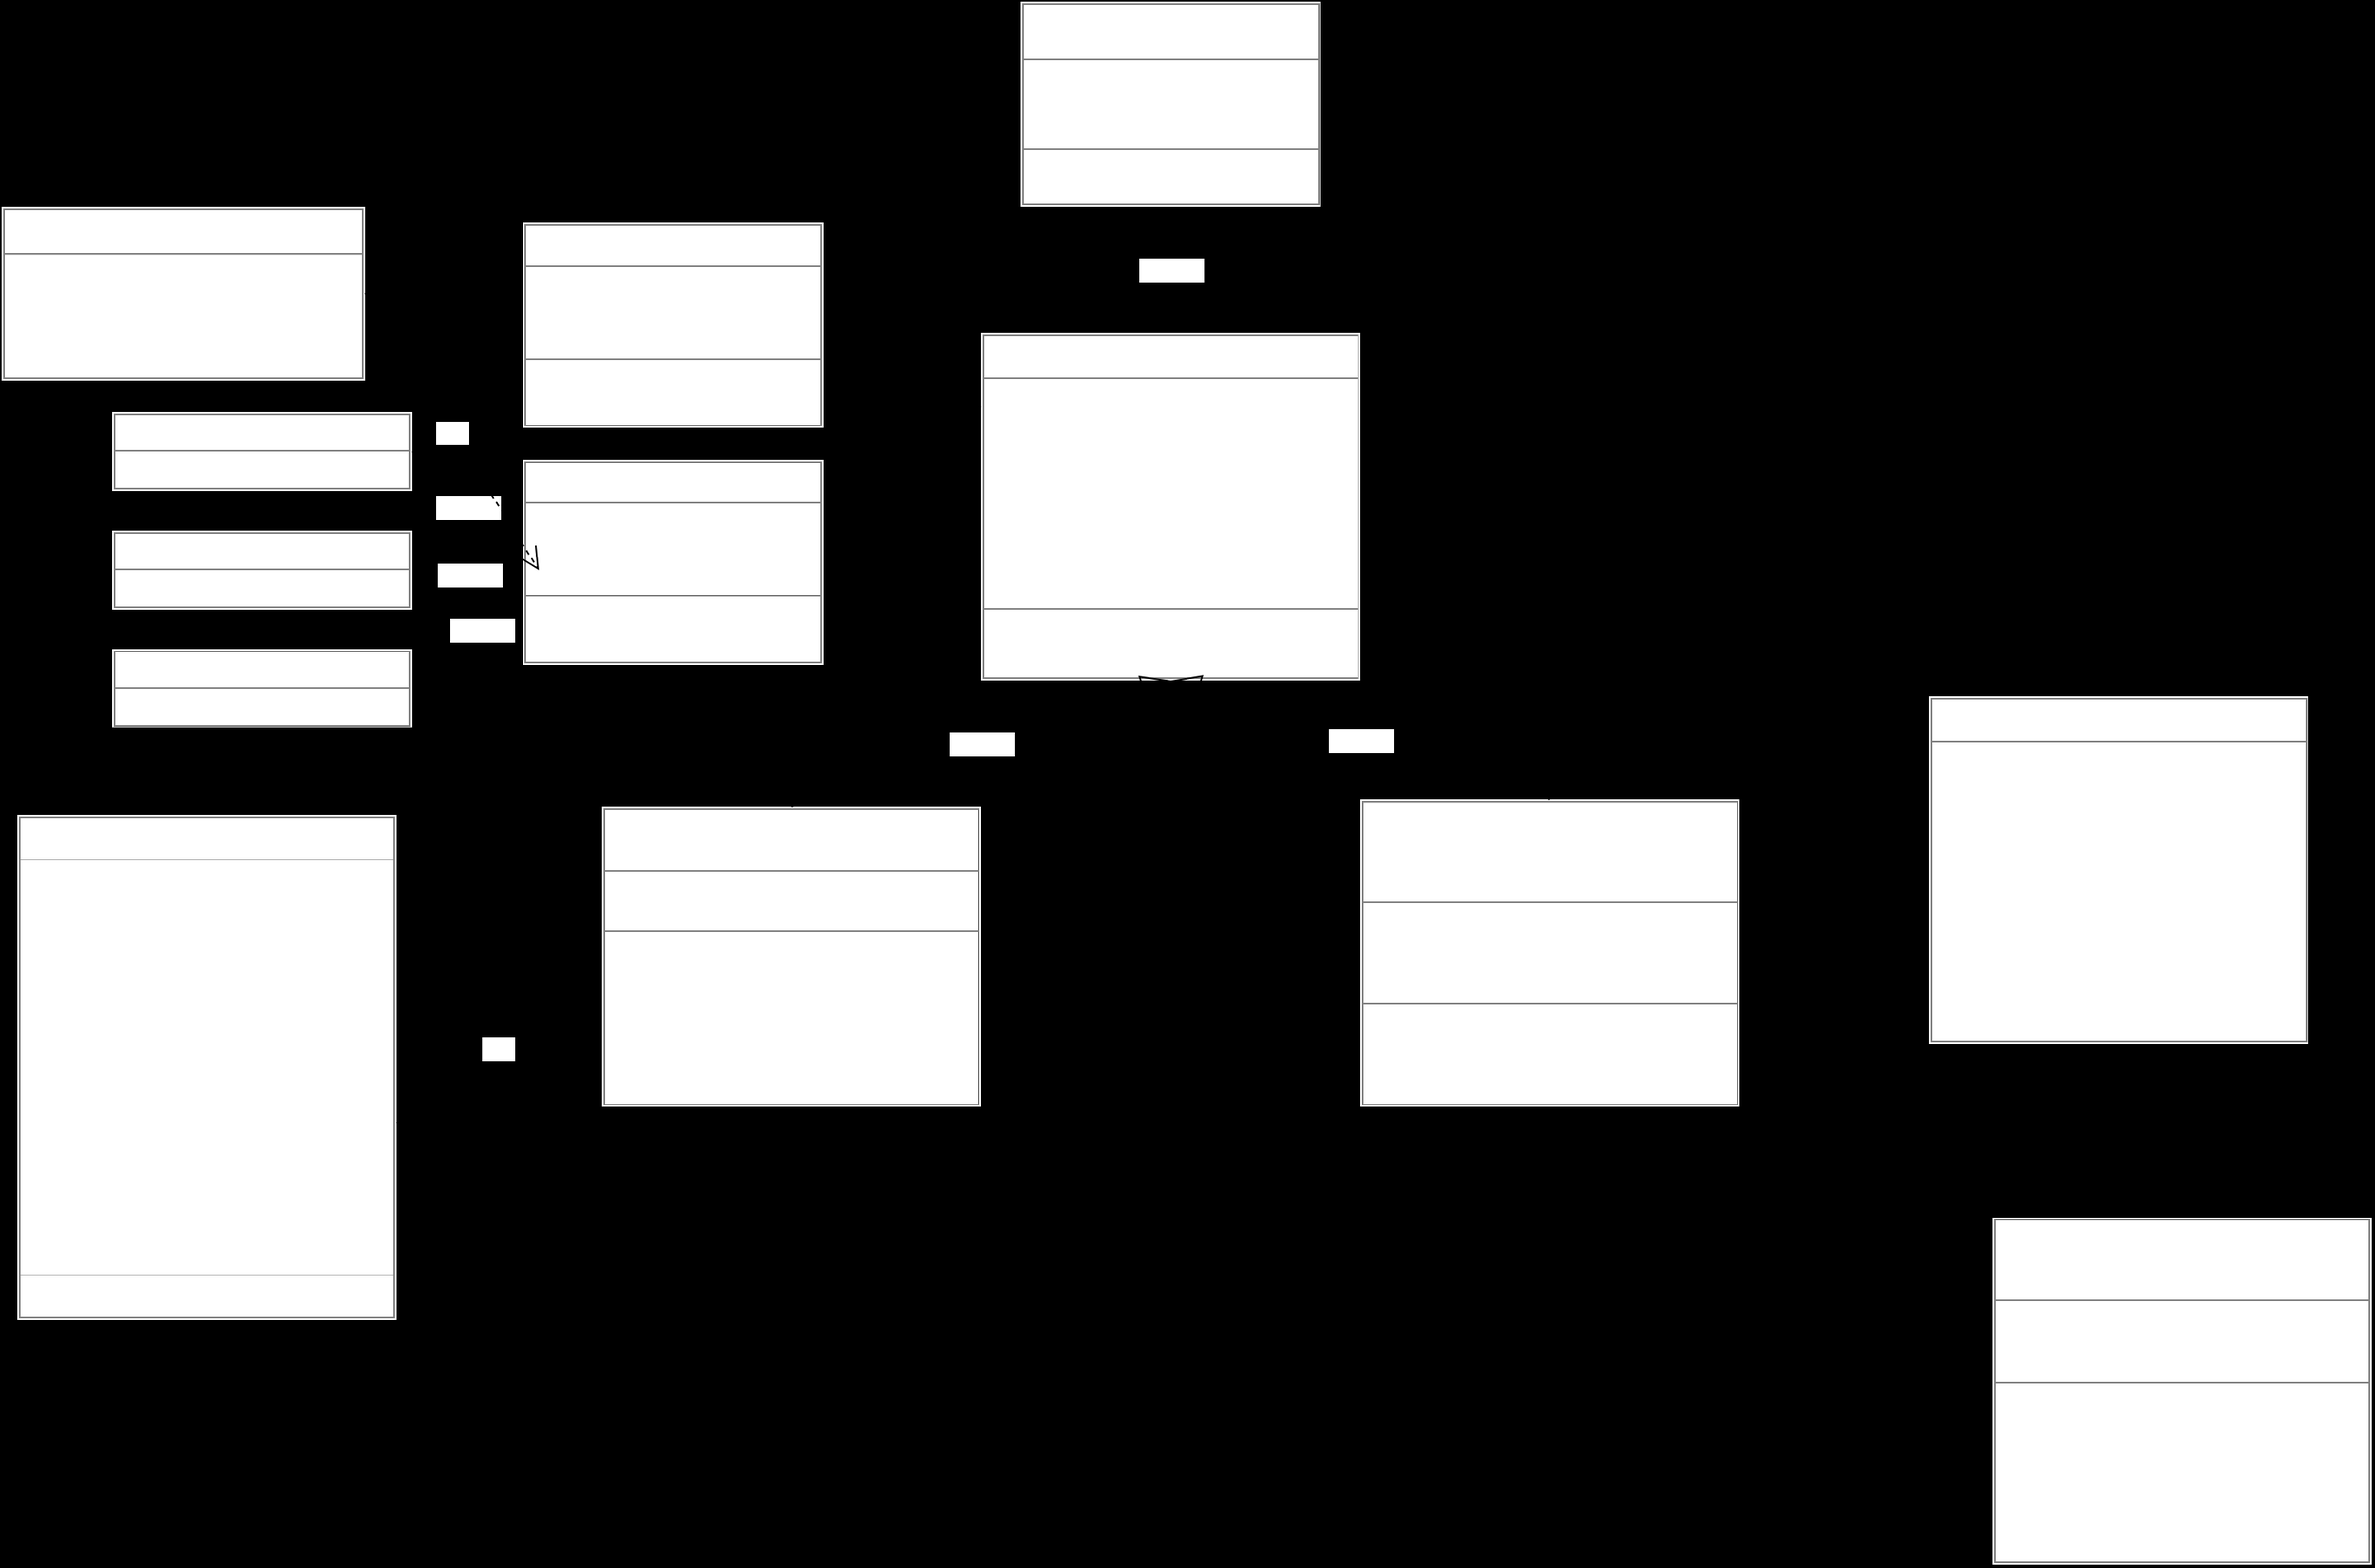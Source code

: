 <mxfile>
    <diagram id="92ahizj5UFSDNUKhfnx4" name="Page-1">
        <mxGraphModel dx="1346" dy="1797" grid="1" gridSize="10" guides="1" tooltips="1" connect="1" arrows="1" fold="1" page="1" pageScale="1" pageWidth="1600" pageHeight="900" background="#000000" math="0" shadow="0">
            <root>
                <mxCell id="0"/>
                <mxCell id="1" parent="0"/>
                <mxCell id="3" value="&lt;table border=&quot;1&quot; width=&quot;100%&quot; height=&quot;100%&quot; cellpadding=&quot;4&quot; style=&quot;width:100%;height:100%;border-collapse:collapse;&quot;&gt;&lt;tbody&gt;&lt;tr&gt;&lt;th align=&quot;center&quot;&gt;Character&lt;br&gt;&lt;/th&gt;&lt;/tr&gt;&lt;tr&gt;&lt;td&gt;- String name&lt;br&gt;- ImageIcon image&lt;br&gt;&lt;div style=&quot;&quot;&gt;&lt;span style=&quot;&quot;&gt;- HeroClass class (enum)&lt;/span&gt;&lt;/div&gt;&lt;div style=&quot;&quot;&gt;&lt;span style=&quot;&quot;&gt;- Level level&lt;/span&gt;&lt;/div&gt;&lt;div style=&quot;&quot;&gt;- int attack&lt;/div&gt;&lt;div style=&quot;&quot;&gt;- int defense&lt;/div&gt;&lt;div style=&quot;&quot;&gt;- int hitPoints&lt;/div&gt;&lt;div style=&quot;&quot;&gt;- Artifact artifact (enum)&lt;/div&gt;&lt;div style=&quot;&quot;&gt;&lt;/div&gt;&lt;/td&gt;&lt;/tr&gt;&lt;tr&gt;&lt;td align=&quot;center&quot;&gt;+ void levelUp(int experience)&lt;br&gt;public getters and setters&lt;/td&gt;&lt;/tr&gt;&lt;/tbody&gt;&lt;/table&gt;" style="text;html=1;whiteSpace=wrap;strokeColor=default;fillColor=none;overflow=fill;strokeWidth=2;fontColor=#FFFFFF;labelBackgroundColor=default;labelBorderColor=#FFFFFF;" vertex="1" parent="1">
                    <mxGeometry x="680" y="100" width="240" height="220" as="geometry"/>
                </mxCell>
                <mxCell id="13" value="&lt;table border=&quot;1&quot; width=&quot;100%&quot; height=&quot;100%&quot; cellpadding=&quot;4&quot; style=&quot;width:100%;height:100%;border-collapse:collapse;&quot;&gt;&lt;tbody&gt;&lt;tr&gt;&lt;th align=&quot;center&quot;&gt;Hero&lt;br&gt;&lt;/th&gt;&lt;/tr&gt;&lt;tr&gt;&lt;td&gt;&lt;br&gt;&lt;/td&gt;&lt;/tr&gt;&lt;tr&gt;&lt;td&gt;~ Hero()&lt;br&gt;Move(Enum direction, Map map)&lt;br&gt;Fight()&lt;br&gt;Run()&lt;/td&gt;&lt;/tr&gt;&lt;/tbody&gt;&lt;/table&gt;" style="text;html=1;whiteSpace=wrap;strokeColor=default;fillColor=none;overflow=fill;strokeWidth=2;fontColor=#FFFFFF;labelBackgroundColor=default;labelBorderColor=#FFFFFF;" vertex="1" parent="1">
                    <mxGeometry x="440" y="400" width="240" height="190" as="geometry"/>
                </mxCell>
                <mxCell id="16" value="&lt;table border=&quot;1&quot; width=&quot;100%&quot; height=&quot;100%&quot; cellpadding=&quot;4&quot; style=&quot;width:100%;height:100%;border-collapse:collapse;&quot;&gt;&lt;tbody&gt;&lt;tr&gt;&lt;th align=&quot;center&quot;&gt;FightSimulator &amp;lt;singleton&amp;gt;&lt;/th&gt;&lt;/tr&gt;&lt;tr&gt;&lt;td&gt;- FightSimulator instance&lt;br&gt;&lt;/td&gt;&lt;/tr&gt;&lt;tr&gt;&lt;td&gt;- FightSimulator()&lt;br&gt;+ getInstance()&lt;br&gt;+ Character runSimulation(Hero, Villain)&lt;/td&gt;&lt;/tr&gt;&lt;/tbody&gt;&lt;/table&gt;" style="text;html=1;whiteSpace=wrap;strokeColor=default;fillColor=none;overflow=fill;strokeWidth=2;fontColor=#FFFFFF;labelBackgroundColor=default;labelBorderColor=#FFFFFF;" vertex="1" parent="1">
                    <mxGeometry x="1320" y="660" width="240" height="220" as="geometry"/>
                </mxCell>
                <mxCell id="17" value="&lt;table border=&quot;1&quot; width=&quot;100%&quot; height=&quot;100%&quot; cellpadding=&quot;4&quot; style=&quot;width:100%;height:100%;border-collapse:collapse;&quot;&gt;&lt;tbody&gt;&lt;tr&gt;&lt;th align=&quot;center&quot;&gt;Map&lt;/th&gt;&lt;/tr&gt;&lt;tr&gt;&lt;td&gt;- Mapable[] squares&lt;br&gt;- int sideSize&lt;br&gt;&lt;br&gt;&lt;br&gt;&lt;br&gt;&lt;br&gt;+ Map(int heroLevel)&lt;br&gt;+ populate()&lt;br&gt;+ getSideSize()&lt;br&gt;+ setSideSize()&lt;br&gt;&lt;br&gt;&lt;/td&gt;&lt;/tr&gt;&lt;/tbody&gt;&lt;/table&gt;" style="text;html=1;whiteSpace=wrap;strokeColor=default;fillColor=none;overflow=fill;strokeWidth=2;fontColor=#FFFFFF;labelBackgroundColor=default;labelBorderColor=#FFFFFF;" vertex="1" parent="1">
                    <mxGeometry x="1280" y="330" width="240" height="220" as="geometry"/>
                </mxCell>
                <mxCell id="18" value="&lt;table border=&quot;1&quot; width=&quot;100%&quot; height=&quot;100%&quot; cellpadding=&quot;4&quot; style=&quot;width:100%;height:100%;border-collapse:collapse;&quot;&gt;&lt;tbody&gt;&lt;tr&gt;&lt;th align=&quot;center&quot;&gt;Villain&lt;/th&gt;&lt;/tr&gt;&lt;tr&gt;&lt;td&gt;~ Villain()&lt;/td&gt;&lt;/tr&gt;&lt;tr&gt;&lt;td&gt;+Artifact dropArtifact()&lt;/td&gt;&lt;/tr&gt;&lt;/tbody&gt;&lt;/table&gt;" style="text;html=1;whiteSpace=wrap;strokeColor=default;fillColor=none;overflow=fill;strokeWidth=2;fontColor=#FFFFFF;labelBackgroundColor=default;labelBorderColor=#FFFFFF;" vertex="1" parent="1">
                    <mxGeometry x="920" y="395" width="240" height="195" as="geometry"/>
                </mxCell>
                <mxCell id="22" value="&lt;table border=&quot;1&quot; width=&quot;100%&quot; height=&quot;100%&quot; cellpadding=&quot;4&quot; style=&quot;width:100%;height:100%;border-collapse:collapse;&quot;&gt;&lt;tbody&gt;&lt;tr&gt;&lt;th align=&quot;center&quot;&gt;Mapable&lt;/th&gt;&lt;/tr&gt;&lt;tr&gt;&lt;td&gt;- int xCoordinate;&lt;br&gt;- int yCoordinate;&lt;/td&gt;&lt;/tr&gt;&lt;tr&gt;&lt;td&gt;&lt;span style=&quot;white-space: pre;&quot;&gt;&#9;&lt;/span&gt;public getters and setters&lt;br&gt;&lt;/td&gt;&lt;/tr&gt;&lt;/tbody&gt;&lt;/table&gt;" style="text;html=1;whiteSpace=wrap;strokeColor=default;fillColor=none;overflow=fill;strokeWidth=2;fontColor=#FFFFFF;labelBackgroundColor=default;labelBorderColor=#FFFFFF;" vertex="1" parent="1">
                    <mxGeometry x="705" y="-110" width="190" height="130" as="geometry"/>
                </mxCell>
                <mxCell id="25" value="&lt;table border=&quot;1&quot; width=&quot;100%&quot; height=&quot;100%&quot; cellpadding=&quot;4&quot; style=&quot;width:100%;height:100%;border-collapse:collapse;&quot;&gt;&lt;tbody&gt;&lt;tr&gt;&lt;th align=&quot;center&quot;&gt;HeroBuilder&lt;br&gt;&lt;/th&gt;&lt;/tr&gt;&lt;tr&gt;&lt;td&gt;-- String name&lt;br&gt;- ImageIcon image&lt;br&gt;&lt;div&gt;&lt;span style=&quot;&quot;&gt;- HeroClass class (enum)&lt;/span&gt;&lt;/div&gt;&lt;div&gt;&lt;span style=&quot;&quot;&gt;- Level level&lt;/span&gt;&lt;br&gt;&lt;/div&gt;&lt;div&gt;- int attack&lt;/div&gt;&lt;div&gt;- int defense&lt;/div&gt;&lt;div&gt;- int hitPoints&lt;/div&gt;&lt;div&gt;&lt;br&gt;&lt;/div&gt;&lt;div&gt;+ void name(String name)&lt;/div&gt;&lt;div&gt;+ void image(ImageIcon image)&lt;/div&gt;&lt;div&gt;+ void class(HeroClass class)&lt;/div&gt;&lt;div&gt;+ void level(Level level)&lt;/div&gt;&lt;div&gt;+ void attack(int attack)&lt;/div&gt;&lt;div&gt;+ void defense(int defense)&lt;/div&gt;&lt;div&gt;+ void hitPoints(int hitPoints)&lt;/div&gt;&lt;div&gt;&lt;/div&gt;&lt;/td&gt;&lt;/tr&gt;&lt;tr&gt;&lt;td&gt;+ Hero build()&lt;/td&gt;&lt;/tr&gt;&lt;/tbody&gt;&lt;/table&gt;" style="text;html=1;whiteSpace=wrap;strokeColor=default;fillColor=none;overflow=fill;strokeWidth=2;fontColor=#FFFFFF;labelBackgroundColor=default;labelBorderColor=#FFFFFF;" vertex="1" parent="1">
                    <mxGeometry x="70" y="405" width="240" height="320" as="geometry"/>
                </mxCell>
                <mxCell id="27" value="Extends" style="endArrow=block;endSize=16;endFill=0;html=1;exitX=0.5;exitY=0;exitDx=0;exitDy=0;entryX=0.5;entryY=1;entryDx=0;entryDy=0;fontColor=#FFFFFF;labelBackgroundColor=default;labelBorderColor=#FFFFFF;" edge="1" parent="1" source="18" target="3">
                    <mxGeometry width="160" relative="1" as="geometry">
                        <mxPoint x="980" y="280" as="sourcePoint"/>
                        <mxPoint x="1140" y="280" as="targetPoint"/>
                    </mxGeometry>
                </mxCell>
                <mxCell id="29" value="Extends" style="endArrow=block;endSize=16;endFill=0;html=1;exitX=0.5;exitY=0;exitDx=0;exitDy=0;fontColor=#FFFFFF;labelBackgroundColor=default;labelBorderColor=#FFFFFF;" edge="1" parent="1" source="13">
                    <mxGeometry width="160" relative="1" as="geometry">
                        <mxPoint x="820" y="390" as="sourcePoint"/>
                        <mxPoint x="800" y="320" as="targetPoint"/>
                    </mxGeometry>
                </mxCell>
                <mxCell id="30" value="Extends" style="endArrow=block;endSize=16;endFill=0;html=1;entryX=0.5;entryY=1;entryDx=0;entryDy=0;exitX=0.5;exitY=0;exitDx=0;exitDy=0;fontColor=#FFFFFF;labelBackgroundColor=default;labelBorderColor=#FFFFFF;" edge="1" parent="1" source="3" target="22">
                    <mxGeometry width="160" relative="1" as="geometry">
                        <mxPoint x="670" y="210" as="sourcePoint"/>
                        <mxPoint x="760" y="130" as="targetPoint"/>
                    </mxGeometry>
                </mxCell>
                <mxCell id="31" value="&lt;table border=&quot;1&quot; width=&quot;100%&quot; height=&quot;100%&quot; cellpadding=&quot;4&quot; style=&quot;width:100%;height:100%;border-collapse:collapse;&quot;&gt;&lt;tbody&gt;&lt;tr&gt;&lt;th align=&quot;center&quot;&gt;Level&lt;/th&gt;&lt;/tr&gt;&lt;tr&gt;&lt;td&gt;- int level;&lt;br&gt;- int levelUpExperience;&lt;br&gt;- int actualExperience&lt;/td&gt;&lt;/tr&gt;&lt;tr&gt;&lt;td&gt;~levelUp(int experience)&lt;br&gt;default getters and setters&lt;br&gt;&lt;/td&gt;&lt;/tr&gt;&lt;/tbody&gt;&lt;/table&gt;" style="text;html=1;whiteSpace=wrap;strokeColor=default;fillColor=none;overflow=fill;strokeWidth=2;fontColor=#FFFFFF;labelBackgroundColor=default;labelBorderColor=#FFFFFF;" vertex="1" parent="1">
                    <mxGeometry x="390" y="30" width="190" height="130" as="geometry"/>
                </mxCell>
                <mxCell id="32" value="" style="endArrow=diamondThin;endFill=1;endSize=24;html=1;entryX=1;entryY=0.5;entryDx=0;entryDy=0;fontColor=#FFFFFF;labelBackgroundColor=default;labelBorderColor=#FFFFFF;" edge="1" parent="1" source="3" target="31">
                    <mxGeometry width="160" relative="1" as="geometry">
                        <mxPoint x="500" y="260" as="sourcePoint"/>
                        <mxPoint x="660" y="260" as="targetPoint"/>
                    </mxGeometry>
                </mxCell>
                <mxCell id="33" value="&lt;table border=&quot;1&quot; width=&quot;100%&quot; height=&quot;100%&quot; cellpadding=&quot;4&quot; style=&quot;width:100%;height:100%;border-collapse:collapse;&quot;&gt;&lt;tbody&gt;&lt;tr&gt;&lt;th align=&quot;center&quot;&gt;Artifact&lt;/th&gt;&lt;/tr&gt;&lt;tr&gt;&lt;td&gt;double attackMultiplier;&lt;br&gt;double defenseMultiplier;&lt;br&gt;double hitPointsMultiplier;&lt;/td&gt;&lt;/tr&gt;&lt;tr&gt;&lt;td&gt;~Artifact(double, double, double)&lt;br&gt;default getters and setters&lt;br&gt;&lt;/td&gt;&lt;/tr&gt;&lt;/tbody&gt;&lt;/table&gt;" style="text;html=1;whiteSpace=wrap;strokeColor=default;fillColor=none;overflow=fill;strokeWidth=2;fontColor=#FFFFFF;labelBackgroundColor=default;labelBorderColor=#FFFFFF;" vertex="1" parent="1">
                    <mxGeometry x="390" y="180" width="190" height="130" as="geometry"/>
                </mxCell>
                <mxCell id="34" value="Use" style="endArrow=open;endSize=12;dashed=1;html=1;entryX=-0.011;entryY=0.563;entryDx=0;entryDy=0;entryPerimeter=0;fontColor=#FFFFFF;labelBackgroundColor=default;labelBorderColor=#FFFFFF;" edge="1" parent="1" target="13">
                    <mxGeometry width="160" relative="1" as="geometry">
                        <mxPoint x="310" y="600" as="sourcePoint"/>
                        <mxPoint x="470" y="600" as="targetPoint"/>
                    </mxGeometry>
                </mxCell>
                <mxCell id="35" value="&lt;table border=&quot;1&quot; width=&quot;100%&quot; height=&quot;100%&quot; cellpadding=&quot;4&quot; style=&quot;width:100%;height:100%;border-collapse:collapse;&quot;&gt;&lt;tbody&gt;&lt;tr&gt;&lt;th align=&quot;center&quot;&gt;Weapon&lt;/th&gt;&lt;/tr&gt;&lt;tr&gt;&lt;td&gt;~Weapon()&lt;/td&gt;&lt;/tr&gt;&lt;tr&gt;&lt;td&gt;&lt;br&gt;&lt;/td&gt;&lt;/tr&gt;&lt;/tbody&gt;&lt;/table&gt;" style="text;html=1;whiteSpace=wrap;strokeColor=default;fillColor=none;overflow=fill;strokeWidth=2;fontColor=#FFFFFF;labelBackgroundColor=default;labelBorderColor=#FFFFFF;" vertex="1" parent="1">
                    <mxGeometry x="130" y="150" width="190" height="50" as="geometry"/>
                </mxCell>
                <mxCell id="36" value="&lt;table border=&quot;1&quot; width=&quot;100%&quot; height=&quot;100%&quot; cellpadding=&quot;4&quot; style=&quot;width:100%;height:100%;border-collapse:collapse;&quot;&gt;&lt;tbody&gt;&lt;tr&gt;&lt;th align=&quot;center&quot;&gt;Armor&lt;/th&gt;&lt;/tr&gt;&lt;tr&gt;&lt;td&gt;~Armor()&lt;/td&gt;&lt;/tr&gt;&lt;tr&gt;&lt;td&gt;&lt;br&gt;&lt;/td&gt;&lt;/tr&gt;&lt;/tbody&gt;&lt;/table&gt;" style="text;html=1;whiteSpace=wrap;strokeColor=default;fillColor=none;overflow=fill;strokeWidth=2;fontColor=#FFFFFF;labelBackgroundColor=default;labelBorderColor=#FFFFFF;" vertex="1" parent="1">
                    <mxGeometry x="130" y="225" width="190" height="50" as="geometry"/>
                </mxCell>
                <mxCell id="37" value="&lt;table border=&quot;1&quot; width=&quot;100%&quot; height=&quot;100%&quot; cellpadding=&quot;4&quot; style=&quot;width:100%;height:100%;border-collapse:collapse;&quot;&gt;&lt;tbody&gt;&lt;tr&gt;&lt;th align=&quot;center&quot;&gt;Helmet&lt;/th&gt;&lt;/tr&gt;&lt;tr&gt;&lt;td&gt;~Helmet()&lt;/td&gt;&lt;/tr&gt;&lt;tr&gt;&lt;td&gt;&lt;br&gt;&lt;/td&gt;&lt;/tr&gt;&lt;/tbody&gt;&lt;/table&gt;" style="text;html=1;whiteSpace=wrap;strokeColor=default;fillColor=none;overflow=fill;strokeWidth=2;fontColor=#FFFFFF;labelBackgroundColor=default;labelBorderColor=#FFFFFF;" vertex="1" parent="1">
                    <mxGeometry x="130" y="300" width="190" height="50" as="geometry"/>
                </mxCell>
                <mxCell id="38" value="Extends" style="endArrow=block;endSize=16;endFill=0;html=1;exitX=0.5;exitY=0;exitDx=0;exitDy=0;entryX=-0.008;entryY=0.592;entryDx=0;entryDy=0;entryPerimeter=0;fontColor=#FFFFFF;labelBackgroundColor=default;labelBorderColor=#FFFFFF;" edge="1" parent="1" target="33">
                    <mxGeometry width="160" relative="1" as="geometry">
                        <mxPoint x="340" y="320" as="sourcePoint"/>
                        <mxPoint x="580" y="240" as="targetPoint"/>
                    </mxGeometry>
                </mxCell>
                <mxCell id="39" value="Extends" style="endArrow=block;endSize=16;endFill=0;html=1;exitX=1.016;exitY=0.607;exitDx=0;exitDy=0;exitPerimeter=0;fontColor=#FFFFFF;labelBackgroundColor=default;labelBorderColor=#FFFFFF;" edge="1" parent="1" source="36" target="33">
                    <mxGeometry width="160" relative="1" as="geometry">
                        <mxPoint x="310" y="275" as="sourcePoint"/>
                        <mxPoint x="550" y="195" as="targetPoint"/>
                    </mxGeometry>
                </mxCell>
                <mxCell id="40" value="Extends" style="endArrow=block;endSize=16;endFill=0;html=1;exitX=1;exitY=0.5;exitDx=0;exitDy=0;entryX=0;entryY=0.5;entryDx=0;entryDy=0;fontColor=#FFFFFF;labelBackgroundColor=default;labelBorderColor=#FFFFFF;" edge="1" parent="1" source="35" target="33">
                    <mxGeometry width="160" relative="1" as="geometry">
                        <mxPoint x="341.52" y="200.0" as="sourcePoint"/>
                        <mxPoint x="390" y="136.96" as="targetPoint"/>
                    </mxGeometry>
                </mxCell>
                <mxCell id="41" value="&lt;table border=&quot;1&quot; width=&quot;100%&quot; height=&quot;100%&quot; cellpadding=&quot;4&quot; style=&quot;width:100%;height:100%;border-collapse:collapse;&quot;&gt;&lt;tbody&gt;&lt;tr&gt;&lt;th align=&quot;center&quot;&gt;ArtifactFactory &amp;lt;&amp;lt;singleton&amp;gt;&amp;gt;&lt;/th&gt;&lt;/tr&gt;&lt;tr&gt;&lt;td&gt;- ArtifactFactory instance&lt;br&gt;&lt;br&gt;+public ArtifactFactory getInstance()&lt;br&gt;+public Artifact newRandomArtifact()&lt;/td&gt;&lt;/tr&gt;&lt;/tbody&gt;&lt;/table&gt;" style="text;html=1;whiteSpace=wrap;strokeColor=default;fillColor=none;overflow=fill;strokeWidth=2;fontColor=#FFFFFF;labelBackgroundColor=default;labelBorderColor=#FFFFFF;" vertex="1" parent="1">
                    <mxGeometry x="60" y="20" width="230" height="110" as="geometry"/>
                </mxCell>
                <mxCell id="43" value="Use" style="endArrow=open;endSize=12;dashed=1;html=1;exitX=1;exitY=0.5;exitDx=0;exitDy=0;fontColor=#FFFFFF;labelBackgroundColor=default;labelBorderColor=#FFFFFF;" edge="1" parent="1" source="41">
                    <mxGeometry width="160" relative="1" as="geometry">
                        <mxPoint x="240" y="113.03" as="sourcePoint"/>
                        <mxPoint x="400" y="250" as="targetPoint"/>
                    </mxGeometry>
                </mxCell>
            </root>
        </mxGraphModel>
    </diagram>
</mxfile>
